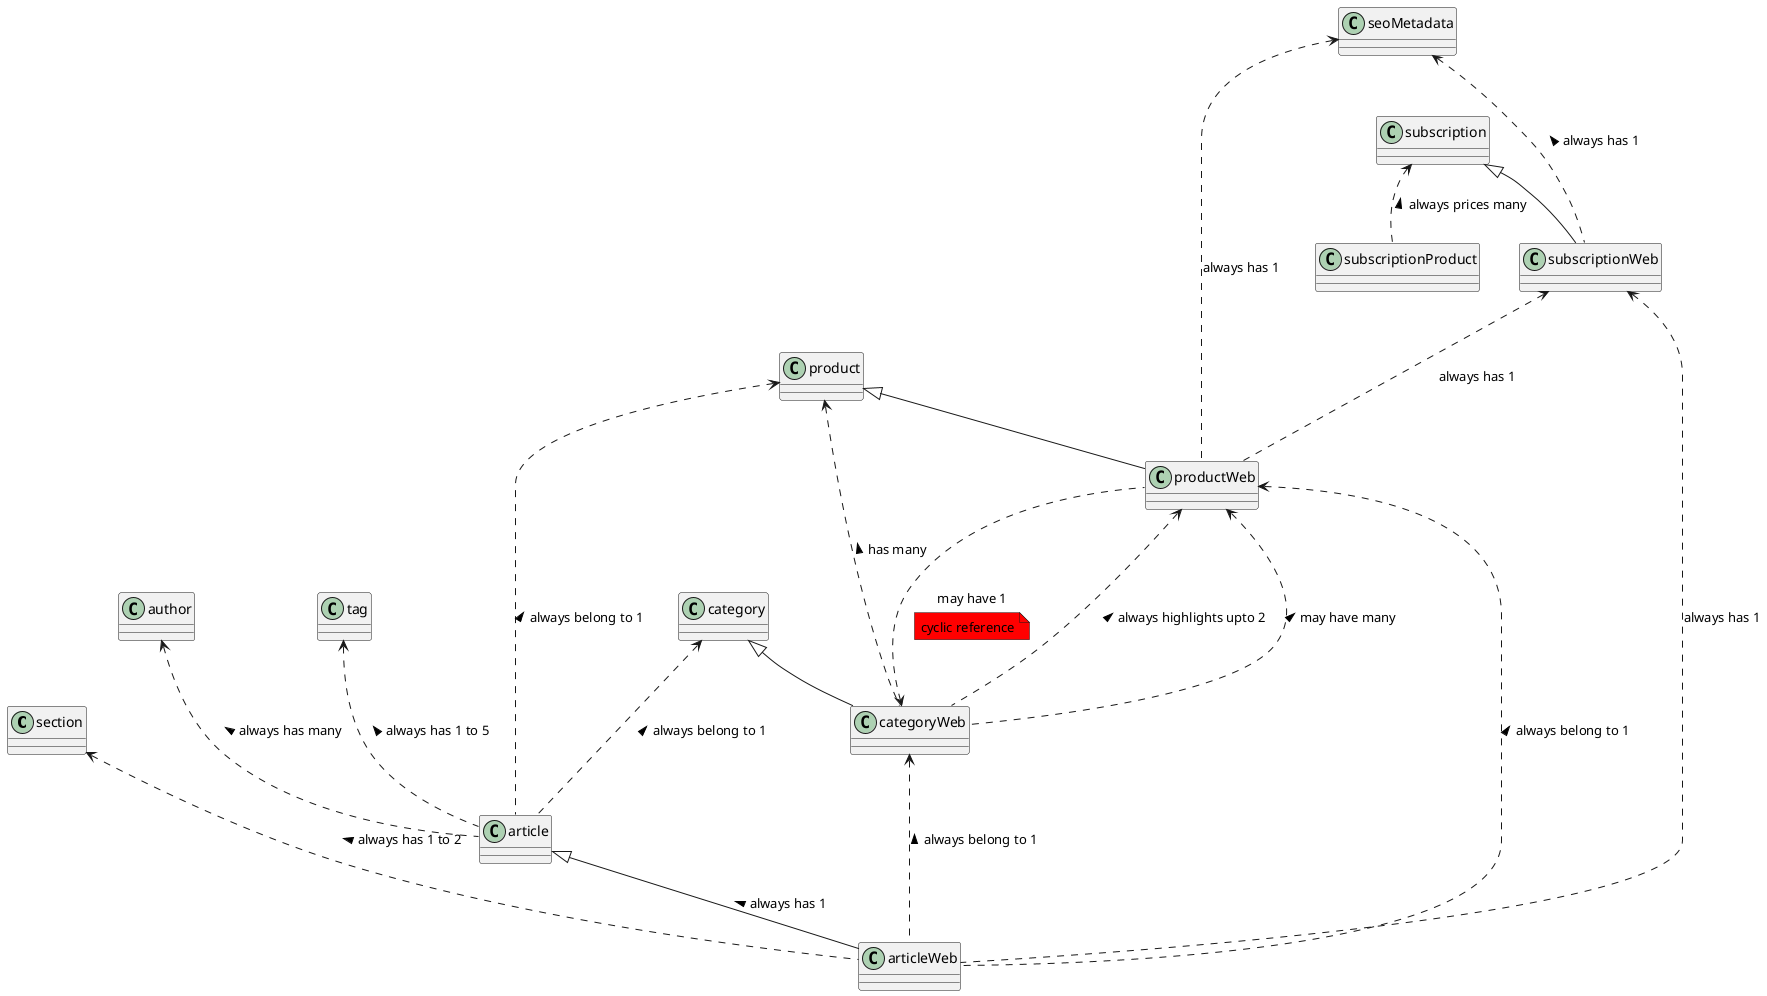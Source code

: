 @startuml

class section

class article

' class articleMobile
' article <|-- articleMobile

author <... article : always has many <
product <... article : always belong to 1 <
tag <... article : always has 1 to 5 <
category <... article : always belong to 1 <

class articleWeb
article <|-- articleWeb : always has 1 <

section <... articleWeb : always has 1 to 2 <

productWeb <... articleWeb : always belong to 1 <
categoryWeb <... articleWeb : always belong to 1 <

subscriptionWeb <... articleWeb : always has 1

class author

class category

class categoryWeb

category <|-- categoryWeb
product <... categoryWeb : has many <
productWeb <... categoryWeb : always highlights upto 2 <
productWeb <... categoryWeb : may have many <

class product

class productWeb

product <|-- productWeb
categoryWeb <... productWeb : may have 1
note on link #red: cyclic reference
subscriptionWeb <... productWeb : always has 1
seoMetadata <... productWeb : always has 1

class seoMetadata

class subscription

class subscriptionProduct

subscription <.. subscriptionProduct : always prices many <

class subscriptionWeb

subscription <|-- subscriptionWeb
seoMetadata <... subscriptionWeb : always has 1 <

class tag

@enduml